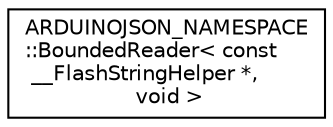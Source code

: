digraph "Graphical Class Hierarchy"
{
 // LATEX_PDF_SIZE
  edge [fontname="Helvetica",fontsize="10",labelfontname="Helvetica",labelfontsize="10"];
  node [fontname="Helvetica",fontsize="10",shape=record];
  rankdir="LR";
  Node0 [label="ARDUINOJSON_NAMESPACE\l::BoundedReader\< const\l __FlashStringHelper *,\l void \>",height=0.2,width=0.4,color="black", fillcolor="white", style="filled",URL="$structARDUINOJSON__NAMESPACE_1_1BoundedReader_3_01const_01____FlashStringHelper_01_5_00_01void_01_4.html",tooltip=" "];
}
